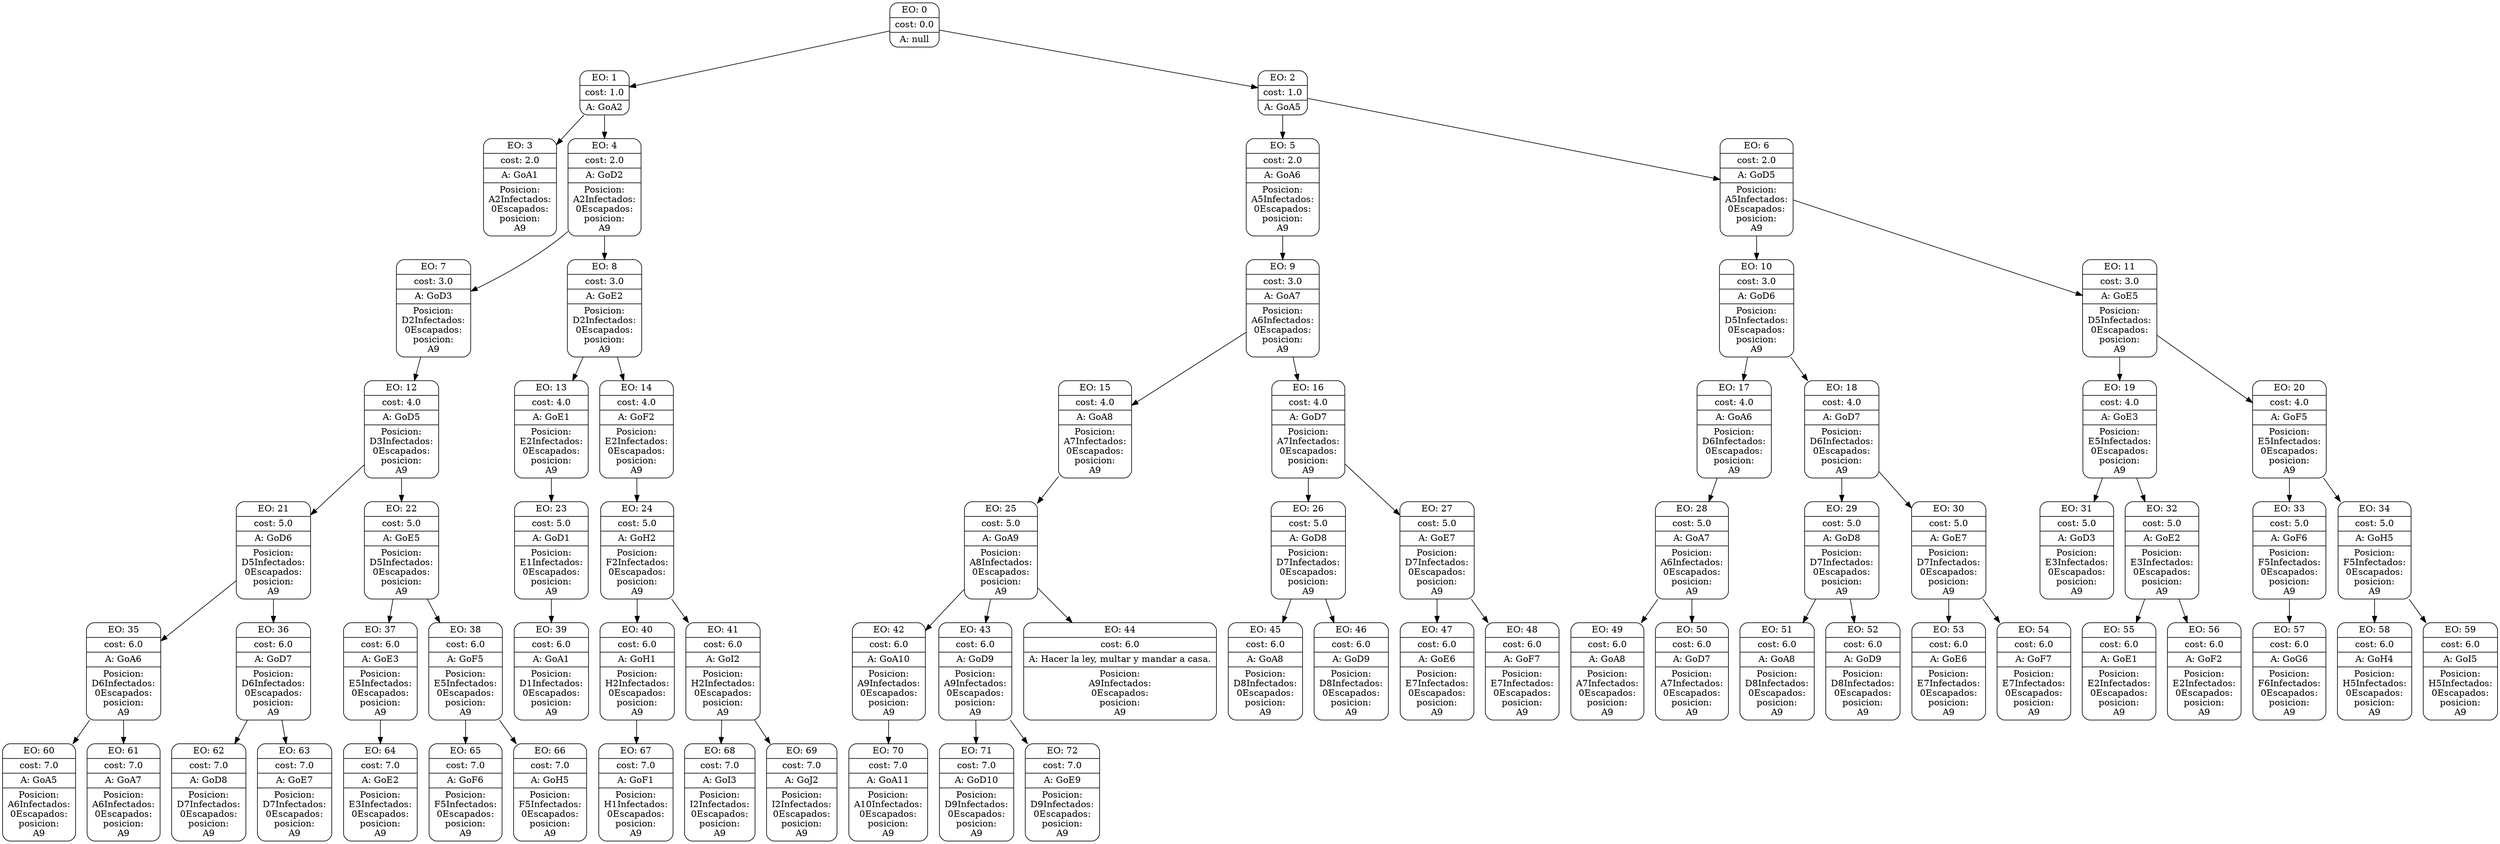 digraph g {
node [shape = Mrecord];
nodo0[label="{EO: 0|cost: 0.0|A: null}"]
nodo1[label="{EO: 1|cost: 1.0|A: GoA2}"]
nodo3[label="{EO: 3|cost: 2.0|A: GoA1|Posicion:\nA2
Infectados:\n0
Escapados:\n
posicion:\nA9
}"]

nodo1 -> nodo3;
nodo4[label="{EO: 4|cost: 2.0|A: GoD2|Posicion:\nA2
Infectados:\n0
Escapados:\n
posicion:\nA9
}"]
nodo7[label="{EO: 7|cost: 3.0|A: GoD3|Posicion:\nD2
Infectados:\n0
Escapados:\n
posicion:\nA9
}"]
nodo12[label="{EO: 12|cost: 4.0|A: GoD5|Posicion:\nD3
Infectados:\n0
Escapados:\n
posicion:\nA9
}"]
nodo21[label="{EO: 21|cost: 5.0|A: GoD6|Posicion:\nD5
Infectados:\n0
Escapados:\n
posicion:\nA9
}"]
nodo35[label="{EO: 35|cost: 6.0|A: GoA6|Posicion:\nD6
Infectados:\n0
Escapados:\n
posicion:\nA9
}"]
nodo60[label="{EO: 60|cost: 7.0|A: GoA5|Posicion:\nA6
Infectados:\n0
Escapados:\n
posicion:\nA9
}"]

nodo35 -> nodo60;
nodo61[label="{EO: 61|cost: 7.0|A: GoA7|Posicion:\nA6
Infectados:\n0
Escapados:\n
posicion:\nA9
}"]

nodo35 -> nodo61;

nodo21 -> nodo35;
nodo36[label="{EO: 36|cost: 6.0|A: GoD7|Posicion:\nD6
Infectados:\n0
Escapados:\n
posicion:\nA9
}"]
nodo62[label="{EO: 62|cost: 7.0|A: GoD8|Posicion:\nD7
Infectados:\n0
Escapados:\n
posicion:\nA9
}"]

nodo36 -> nodo62;
nodo63[label="{EO: 63|cost: 7.0|A: GoE7|Posicion:\nD7
Infectados:\n0
Escapados:\n
posicion:\nA9
}"]

nodo36 -> nodo63;

nodo21 -> nodo36;

nodo12 -> nodo21;
nodo22[label="{EO: 22|cost: 5.0|A: GoE5|Posicion:\nD5
Infectados:\n0
Escapados:\n
posicion:\nA9
}"]
nodo37[label="{EO: 37|cost: 6.0|A: GoE3|Posicion:\nE5
Infectados:\n0
Escapados:\n
posicion:\nA9
}"]
nodo64[label="{EO: 64|cost: 7.0|A: GoE2|Posicion:\nE3
Infectados:\n0
Escapados:\n
posicion:\nA9
}"]

nodo37 -> nodo64;

nodo22 -> nodo37;
nodo38[label="{EO: 38|cost: 6.0|A: GoF5|Posicion:\nE5
Infectados:\n0
Escapados:\n
posicion:\nA9
}"]
nodo65[label="{EO: 65|cost: 7.0|A: GoF6|Posicion:\nF5
Infectados:\n0
Escapados:\n
posicion:\nA9
}"]

nodo38 -> nodo65;
nodo66[label="{EO: 66|cost: 7.0|A: GoH5|Posicion:\nF5
Infectados:\n0
Escapados:\n
posicion:\nA9
}"]

nodo38 -> nodo66;

nodo22 -> nodo38;

nodo12 -> nodo22;

nodo7 -> nodo12;

nodo4 -> nodo7;
nodo8[label="{EO: 8|cost: 3.0|A: GoE2|Posicion:\nD2
Infectados:\n0
Escapados:\n
posicion:\nA9
}"]
nodo13[label="{EO: 13|cost: 4.0|A: GoE1|Posicion:\nE2
Infectados:\n0
Escapados:\n
posicion:\nA9
}"]
nodo23[label="{EO: 23|cost: 5.0|A: GoD1|Posicion:\nE1
Infectados:\n0
Escapados:\n
posicion:\nA9
}"]
nodo39[label="{EO: 39|cost: 6.0|A: GoA1|Posicion:\nD1
Infectados:\n0
Escapados:\n
posicion:\nA9
}"]

nodo23 -> nodo39;

nodo13 -> nodo23;

nodo8 -> nodo13;
nodo14[label="{EO: 14|cost: 4.0|A: GoF2|Posicion:\nE2
Infectados:\n0
Escapados:\n
posicion:\nA9
}"]
nodo24[label="{EO: 24|cost: 5.0|A: GoH2|Posicion:\nF2
Infectados:\n0
Escapados:\n
posicion:\nA9
}"]
nodo40[label="{EO: 40|cost: 6.0|A: GoH1|Posicion:\nH2
Infectados:\n0
Escapados:\n
posicion:\nA9
}"]
nodo67[label="{EO: 67|cost: 7.0|A: GoF1|Posicion:\nH1
Infectados:\n0
Escapados:\n
posicion:\nA9
}"]

nodo40 -> nodo67;

nodo24 -> nodo40;
nodo41[label="{EO: 41|cost: 6.0|A: GoI2|Posicion:\nH2
Infectados:\n0
Escapados:\n
posicion:\nA9
}"]
nodo68[label="{EO: 68|cost: 7.0|A: GoI3|Posicion:\nI2
Infectados:\n0
Escapados:\n
posicion:\nA9
}"]

nodo41 -> nodo68;
nodo69[label="{EO: 69|cost: 7.0|A: GoJ2|Posicion:\nI2
Infectados:\n0
Escapados:\n
posicion:\nA9
}"]

nodo41 -> nodo69;

nodo24 -> nodo41;

nodo14 -> nodo24;

nodo8 -> nodo14;

nodo4 -> nodo8;

nodo1 -> nodo4;

nodo0 -> nodo1;
nodo2[label="{EO: 2|cost: 1.0|A: GoA5}"]
nodo5[label="{EO: 5|cost: 2.0|A: GoA6|Posicion:\nA5
Infectados:\n0
Escapados:\n
posicion:\nA9
}"]
nodo9[label="{EO: 9|cost: 3.0|A: GoA7|Posicion:\nA6
Infectados:\n0
Escapados:\n
posicion:\nA9
}"]
nodo15[label="{EO: 15|cost: 4.0|A: GoA8|Posicion:\nA7
Infectados:\n0
Escapados:\n
posicion:\nA9
}"]
nodo25[label="{EO: 25|cost: 5.0|A: GoA9|Posicion:\nA8
Infectados:\n0
Escapados:\n
posicion:\nA9
}"]
nodo42[label="{EO: 42|cost: 6.0|A: GoA10|Posicion:\nA9
Infectados:\n0
Escapados:\n
posicion:\nA9
}"]
nodo70[label="{EO: 70|cost: 7.0|A: GoA11|Posicion:\nA10
Infectados:\n0
Escapados:\n
posicion:\nA9
}"]

nodo42 -> nodo70;

nodo25 -> nodo42;
nodo43[label="{EO: 43|cost: 6.0|A: GoD9|Posicion:\nA9
Infectados:\n0
Escapados:\n
posicion:\nA9
}"]
nodo71[label="{EO: 71|cost: 7.0|A: GoD10|Posicion:\nD9
Infectados:\n0
Escapados:\n
posicion:\nA9
}"]

nodo43 -> nodo71;
nodo72[label="{EO: 72|cost: 7.0|A: GoE9|Posicion:\nD9
Infectados:\n0
Escapados:\n
posicion:\nA9
}"]

nodo43 -> nodo72;

nodo25 -> nodo43;
nodo44[label="{EO: 44|cost: 6.0|A: Hacer la ley, multar y mandar a casa.|Posicion:\nA9
Infectados:\n0
Escapados:\n
posicion:\nA9
}"]

nodo25 -> nodo44;

nodo15 -> nodo25;

nodo9 -> nodo15;
nodo16[label="{EO: 16|cost: 4.0|A: GoD7|Posicion:\nA7
Infectados:\n0
Escapados:\n
posicion:\nA9
}"]
nodo26[label="{EO: 26|cost: 5.0|A: GoD8|Posicion:\nD7
Infectados:\n0
Escapados:\n
posicion:\nA9
}"]
nodo45[label="{EO: 45|cost: 6.0|A: GoA8|Posicion:\nD8
Infectados:\n0
Escapados:\n
posicion:\nA9
}"]

nodo26 -> nodo45;
nodo46[label="{EO: 46|cost: 6.0|A: GoD9|Posicion:\nD8
Infectados:\n0
Escapados:\n
posicion:\nA9
}"]

nodo26 -> nodo46;

nodo16 -> nodo26;
nodo27[label="{EO: 27|cost: 5.0|A: GoE7|Posicion:\nD7
Infectados:\n0
Escapados:\n
posicion:\nA9
}"]
nodo47[label="{EO: 47|cost: 6.0|A: GoE6|Posicion:\nE7
Infectados:\n0
Escapados:\n
posicion:\nA9
}"]

nodo27 -> nodo47;
nodo48[label="{EO: 48|cost: 6.0|A: GoF7|Posicion:\nE7
Infectados:\n0
Escapados:\n
posicion:\nA9
}"]

nodo27 -> nodo48;

nodo16 -> nodo27;

nodo9 -> nodo16;

nodo5 -> nodo9;

nodo2 -> nodo5;
nodo6[label="{EO: 6|cost: 2.0|A: GoD5|Posicion:\nA5
Infectados:\n0
Escapados:\n
posicion:\nA9
}"]
nodo10[label="{EO: 10|cost: 3.0|A: GoD6|Posicion:\nD5
Infectados:\n0
Escapados:\n
posicion:\nA9
}"]
nodo17[label="{EO: 17|cost: 4.0|A: GoA6|Posicion:\nD6
Infectados:\n0
Escapados:\n
posicion:\nA9
}"]
nodo28[label="{EO: 28|cost: 5.0|A: GoA7|Posicion:\nA6
Infectados:\n0
Escapados:\n
posicion:\nA9
}"]
nodo49[label="{EO: 49|cost: 6.0|A: GoA8|Posicion:\nA7
Infectados:\n0
Escapados:\n
posicion:\nA9
}"]

nodo28 -> nodo49;
nodo50[label="{EO: 50|cost: 6.0|A: GoD7|Posicion:\nA7
Infectados:\n0
Escapados:\n
posicion:\nA9
}"]

nodo28 -> nodo50;

nodo17 -> nodo28;

nodo10 -> nodo17;
nodo18[label="{EO: 18|cost: 4.0|A: GoD7|Posicion:\nD6
Infectados:\n0
Escapados:\n
posicion:\nA9
}"]
nodo29[label="{EO: 29|cost: 5.0|A: GoD8|Posicion:\nD7
Infectados:\n0
Escapados:\n
posicion:\nA9
}"]
nodo51[label="{EO: 51|cost: 6.0|A: GoA8|Posicion:\nD8
Infectados:\n0
Escapados:\n
posicion:\nA9
}"]

nodo29 -> nodo51;
nodo52[label="{EO: 52|cost: 6.0|A: GoD9|Posicion:\nD8
Infectados:\n0
Escapados:\n
posicion:\nA9
}"]

nodo29 -> nodo52;

nodo18 -> nodo29;
nodo30[label="{EO: 30|cost: 5.0|A: GoE7|Posicion:\nD7
Infectados:\n0
Escapados:\n
posicion:\nA9
}"]
nodo53[label="{EO: 53|cost: 6.0|A: GoE6|Posicion:\nE7
Infectados:\n0
Escapados:\n
posicion:\nA9
}"]

nodo30 -> nodo53;
nodo54[label="{EO: 54|cost: 6.0|A: GoF7|Posicion:\nE7
Infectados:\n0
Escapados:\n
posicion:\nA9
}"]

nodo30 -> nodo54;

nodo18 -> nodo30;

nodo10 -> nodo18;

nodo6 -> nodo10;
nodo11[label="{EO: 11|cost: 3.0|A: GoE5|Posicion:\nD5
Infectados:\n0
Escapados:\n
posicion:\nA9
}"]
nodo19[label="{EO: 19|cost: 4.0|A: GoE3|Posicion:\nE5
Infectados:\n0
Escapados:\n
posicion:\nA9
}"]
nodo31[label="{EO: 31|cost: 5.0|A: GoD3|Posicion:\nE3
Infectados:\n0
Escapados:\n
posicion:\nA9
}"]

nodo19 -> nodo31;
nodo32[label="{EO: 32|cost: 5.0|A: GoE2|Posicion:\nE3
Infectados:\n0
Escapados:\n
posicion:\nA9
}"]
nodo55[label="{EO: 55|cost: 6.0|A: GoE1|Posicion:\nE2
Infectados:\n0
Escapados:\n
posicion:\nA9
}"]

nodo32 -> nodo55;
nodo56[label="{EO: 56|cost: 6.0|A: GoF2|Posicion:\nE2
Infectados:\n0
Escapados:\n
posicion:\nA9
}"]

nodo32 -> nodo56;

nodo19 -> nodo32;

nodo11 -> nodo19;
nodo20[label="{EO: 20|cost: 4.0|A: GoF5|Posicion:\nE5
Infectados:\n0
Escapados:\n
posicion:\nA9
}"]
nodo33[label="{EO: 33|cost: 5.0|A: GoF6|Posicion:\nF5
Infectados:\n0
Escapados:\n
posicion:\nA9
}"]
nodo57[label="{EO: 57|cost: 6.0|A: GoG6|Posicion:\nF6
Infectados:\n0
Escapados:\n
posicion:\nA9
}"]

nodo33 -> nodo57;

nodo20 -> nodo33;
nodo34[label="{EO: 34|cost: 5.0|A: GoH5|Posicion:\nF5
Infectados:\n0
Escapados:\n
posicion:\nA9
}"]
nodo58[label="{EO: 58|cost: 6.0|A: GoH4|Posicion:\nH5
Infectados:\n0
Escapados:\n
posicion:\nA9
}"]

nodo34 -> nodo58;
nodo59[label="{EO: 59|cost: 6.0|A: GoI5|Posicion:\nH5
Infectados:\n0
Escapados:\n
posicion:\nA9
}"]

nodo34 -> nodo59;

nodo20 -> nodo34;

nodo11 -> nodo20;

nodo6 -> nodo11;

nodo2 -> nodo6;

nodo0 -> nodo2;


}